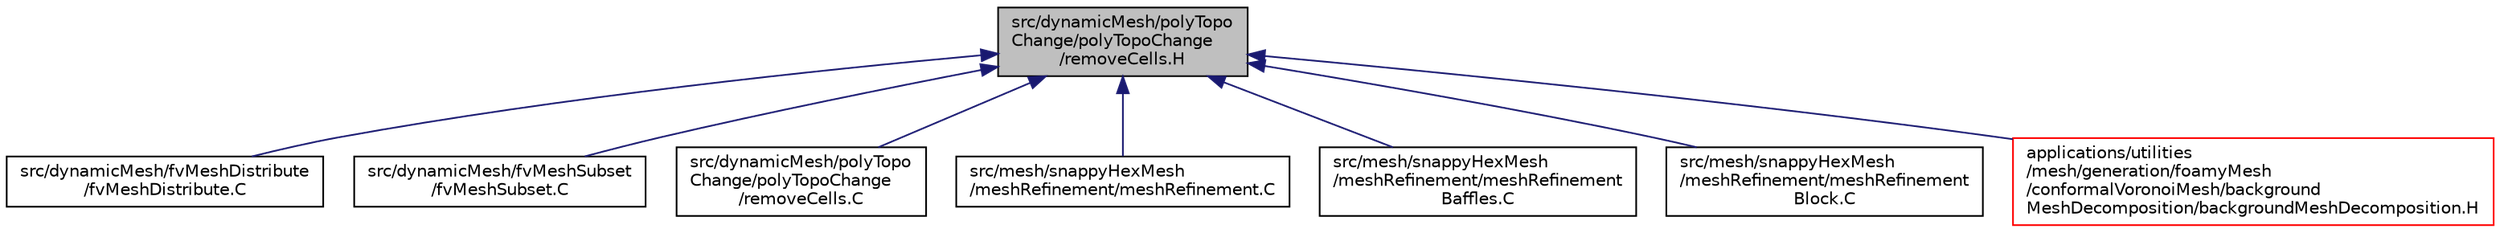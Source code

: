 digraph "src/dynamicMesh/polyTopoChange/polyTopoChange/removeCells.H"
{
  bgcolor="transparent";
  edge [fontname="Helvetica",fontsize="10",labelfontname="Helvetica",labelfontsize="10"];
  node [fontname="Helvetica",fontsize="10",shape=record];
  Node1 [label="src/dynamicMesh/polyTopo\lChange/polyTopoChange\l/removeCells.H",height=0.2,width=0.4,color="black", fillcolor="grey75", style="filled" fontcolor="black"];
  Node1 -> Node2 [dir="back",color="midnightblue",fontsize="10",style="solid",fontname="Helvetica"];
  Node2 [label="src/dynamicMesh/fvMeshDistribute\l/fvMeshDistribute.C",height=0.2,width=0.4,color="black",URL="$fvMeshDistribute_8C.html"];
  Node1 -> Node3 [dir="back",color="midnightblue",fontsize="10",style="solid",fontname="Helvetica"];
  Node3 [label="src/dynamicMesh/fvMeshSubset\l/fvMeshSubset.C",height=0.2,width=0.4,color="black",URL="$fvMeshSubset_8C.html"];
  Node1 -> Node4 [dir="back",color="midnightblue",fontsize="10",style="solid",fontname="Helvetica"];
  Node4 [label="src/dynamicMesh/polyTopo\lChange/polyTopoChange\l/removeCells.C",height=0.2,width=0.4,color="black",URL="$removeCells_8C.html"];
  Node1 -> Node5 [dir="back",color="midnightblue",fontsize="10",style="solid",fontname="Helvetica"];
  Node5 [label="src/mesh/snappyHexMesh\l/meshRefinement/meshRefinement.C",height=0.2,width=0.4,color="black",URL="$meshRefinement_8C.html"];
  Node1 -> Node6 [dir="back",color="midnightblue",fontsize="10",style="solid",fontname="Helvetica"];
  Node6 [label="src/mesh/snappyHexMesh\l/meshRefinement/meshRefinement\lBaffles.C",height=0.2,width=0.4,color="black",URL="$meshRefinementBaffles_8C.html"];
  Node1 -> Node7 [dir="back",color="midnightblue",fontsize="10",style="solid",fontname="Helvetica"];
  Node7 [label="src/mesh/snappyHexMesh\l/meshRefinement/meshRefinement\lBlock.C",height=0.2,width=0.4,color="black",URL="$meshRefinementBlock_8C.html"];
  Node1 -> Node8 [dir="back",color="midnightblue",fontsize="10",style="solid",fontname="Helvetica"];
  Node8 [label="applications/utilities\l/mesh/generation/foamyMesh\l/conformalVoronoiMesh/background\lMeshDecomposition/backgroundMeshDecomposition.H",height=0.2,width=0.4,color="red",URL="$backgroundMeshDecomposition_8H.html"];
}
